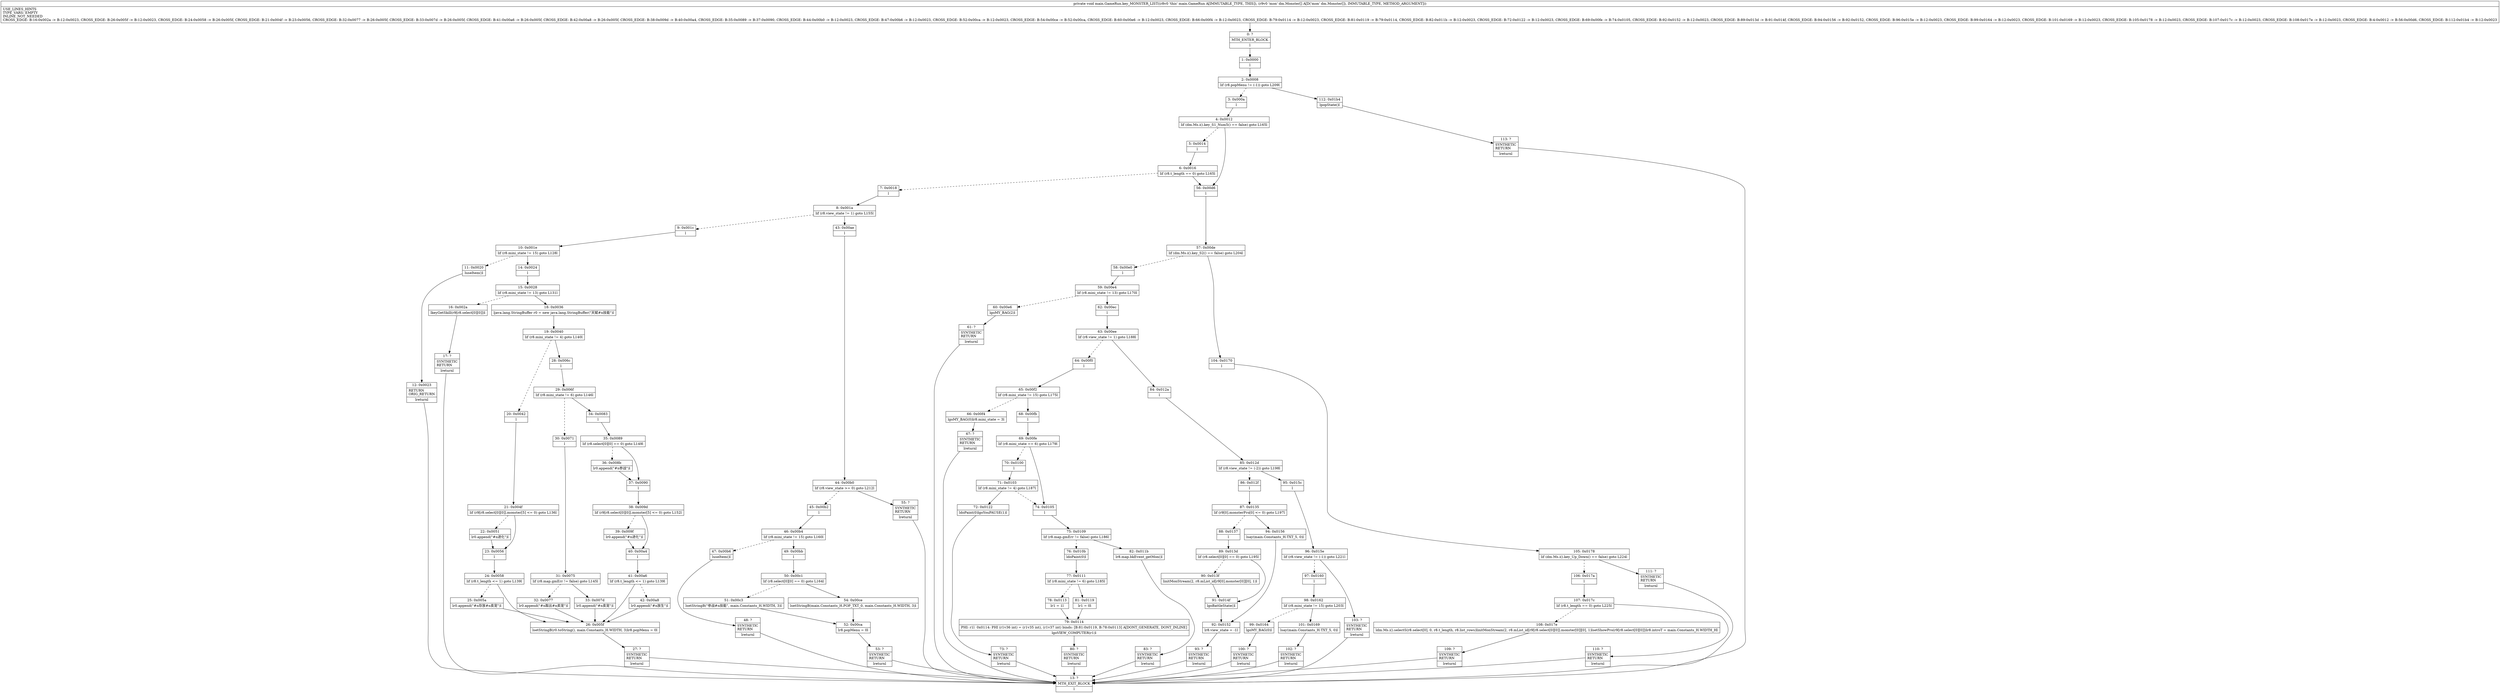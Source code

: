 digraph "CFG formain.GameRun.key_MONSTER_LIST([Ldm\/Monster;)V" {
Node_0 [shape=record,label="{0\:\ ?|MTH_ENTER_BLOCK\l|l}"];
Node_1 [shape=record,label="{1\:\ 0x0000|l}"];
Node_2 [shape=record,label="{2\:\ 0x0008|lif (r8.popMenu != (\-1)) goto L209l}"];
Node_3 [shape=record,label="{3\:\ 0x000a|l}"];
Node_4 [shape=record,label="{4\:\ 0x0012|lif (dm.Ms.i().key_S1_Num5() == false) goto L165l}"];
Node_5 [shape=record,label="{5\:\ 0x0014|l}"];
Node_6 [shape=record,label="{6\:\ 0x0016|lif (r8.t_length == 0) goto L165l}"];
Node_7 [shape=record,label="{7\:\ 0x0018|l}"];
Node_8 [shape=record,label="{8\:\ 0x001a|lif (r8.view_state != 1) goto L155l}"];
Node_9 [shape=record,label="{9\:\ 0x001c|l}"];
Node_10 [shape=record,label="{10\:\ 0x001e|lif (r8.mini_state != 15) goto L128l}"];
Node_11 [shape=record,label="{11\:\ 0x0020|luseItem()l}"];
Node_12 [shape=record,label="{12\:\ 0x0023|RETURN\lORIG_RETURN\l|lreturnl}"];
Node_13 [shape=record,label="{13\:\ ?|MTH_EXIT_BLOCK\l|l}"];
Node_14 [shape=record,label="{14\:\ 0x0024|l}"];
Node_15 [shape=record,label="{15\:\ 0x0028|lif (r8.mini_state != 13) goto L131l}"];
Node_16 [shape=record,label="{16\:\ 0x002a|lkeyGetSkill(r9[r8.select[0][0]])l}"];
Node_17 [shape=record,label="{17\:\ ?|SYNTHETIC\lRETURN\l|lreturnl}"];
Node_18 [shape=record,label="{18\:\ 0x0036|ljava.lang.StringBuffer r0 = new java.lang.StringBuffer(\"天赋#n技能\")l}"];
Node_19 [shape=record,label="{19\:\ 0x0040|lif (r8.mini_state != 4) goto L140l}"];
Node_20 [shape=record,label="{20\:\ 0x0042|l}"];
Node_21 [shape=record,label="{21\:\ 0x004f|lif (r9[r8.select[0][0]].monster[5] \<= 0) goto L136l}"];
Node_22 [shape=record,label="{22\:\ 0x0051|lr0.append(\"#n进化\")l}"];
Node_23 [shape=record,label="{23\:\ 0x0056|l}"];
Node_24 [shape=record,label="{24\:\ 0x0058|lif (r8.t_length \<= 1) goto L139l}"];
Node_25 [shape=record,label="{25\:\ 0x005a|lr0.append(\"#n存放#n卖宠\")l}"];
Node_26 [shape=record,label="{26\:\ 0x005f|lsetStringB(r0.toString(), main.Constants_H.WIDTH, 3)lr8.popMenu = 0l}"];
Node_27 [shape=record,label="{27\:\ ?|SYNTHETIC\lRETURN\l|lreturnl}"];
Node_28 [shape=record,label="{28\:\ 0x006c|l}"];
Node_29 [shape=record,label="{29\:\ 0x006f|lif (r8.mini_state != 6) goto L146l}"];
Node_30 [shape=record,label="{30\:\ 0x0071|l}"];
Node_31 [shape=record,label="{31\:\ 0x0075|lif (r8.map.gmErr != false) goto L145l}"];
Node_32 [shape=record,label="{32\:\ 0x0077|lr0.append(\"#n取出#n卖宠\")l}"];
Node_33 [shape=record,label="{33\:\ 0x007d|lr0.append(\"#n卖宠\")l}"];
Node_34 [shape=record,label="{34\:\ 0x0083|l}"];
Node_35 [shape=record,label="{35\:\ 0x0089|lif (r8.select[0][0] == 0) goto L149l}"];
Node_36 [shape=record,label="{36\:\ 0x008b|lr0.append(\"#n参战\")l}"];
Node_37 [shape=record,label="{37\:\ 0x0090|l}"];
Node_38 [shape=record,label="{38\:\ 0x009d|lif (r9[r8.select[0][0]].monster[5] \<= 0) goto L152l}"];
Node_39 [shape=record,label="{39\:\ 0x009f|lr0.append(\"#n进化\")l}"];
Node_40 [shape=record,label="{40\:\ 0x00a4|l}"];
Node_41 [shape=record,label="{41\:\ 0x00a6|lif (r8.t_length \<= 1) goto L139l}"];
Node_42 [shape=record,label="{42\:\ 0x00a8|lr0.append(\"#n放生\")l}"];
Node_43 [shape=record,label="{43\:\ 0x00ae|l}"];
Node_44 [shape=record,label="{44\:\ 0x00b0|lif (r8.view_state \>= 0) goto L212l}"];
Node_45 [shape=record,label="{45\:\ 0x00b2|l}"];
Node_46 [shape=record,label="{46\:\ 0x00b4|lif (r8.mini_state != 15) goto L160l}"];
Node_47 [shape=record,label="{47\:\ 0x00b6|luseItem()l}"];
Node_48 [shape=record,label="{48\:\ ?|SYNTHETIC\lRETURN\l|lreturnl}"];
Node_49 [shape=record,label="{49\:\ 0x00bb|l}"];
Node_50 [shape=record,label="{50\:\ 0x00c1|lif (r8.select[0][0] == 0) goto L164l}"];
Node_51 [shape=record,label="{51\:\ 0x00c3|lsetStringB(\"参战#n技能\", main.Constants_H.WIDTH, 3)l}"];
Node_52 [shape=record,label="{52\:\ 0x00ca|lr8.popMenu = 0l}"];
Node_53 [shape=record,label="{53\:\ ?|SYNTHETIC\lRETURN\l|lreturnl}"];
Node_54 [shape=record,label="{54\:\ 0x00ce|lsetStringB(main.Constants_H.POP_TXT_0, main.Constants_H.WIDTH, 3)l}"];
Node_55 [shape=record,label="{55\:\ ?|SYNTHETIC\lRETURN\l|lreturnl}"];
Node_56 [shape=record,label="{56\:\ 0x00d6|l}"];
Node_57 [shape=record,label="{57\:\ 0x00de|lif (dm.Ms.i().key_S2() == false) goto L204l}"];
Node_58 [shape=record,label="{58\:\ 0x00e0|l}"];
Node_59 [shape=record,label="{59\:\ 0x00e4|lif (r8.mini_state != 13) goto L170l}"];
Node_60 [shape=record,label="{60\:\ 0x00e6|lgoMY_BAG(2)l}"];
Node_61 [shape=record,label="{61\:\ ?|SYNTHETIC\lRETURN\l|lreturnl}"];
Node_62 [shape=record,label="{62\:\ 0x00ec|l}"];
Node_63 [shape=record,label="{63\:\ 0x00ee|lif (r8.view_state != 1) goto L188l}"];
Node_64 [shape=record,label="{64\:\ 0x00f0|l}"];
Node_65 [shape=record,label="{65\:\ 0x00f2|lif (r8.mini_state != 15) goto L175l}"];
Node_66 [shape=record,label="{66\:\ 0x00f4|lgoMY_BAG(0)lr8.mini_state = 3l}"];
Node_67 [shape=record,label="{67\:\ ?|SYNTHETIC\lRETURN\l|lreturnl}"];
Node_68 [shape=record,label="{68\:\ 0x00fb|l}"];
Node_69 [shape=record,label="{69\:\ 0x00fe|lif (r8.mini_state == 6) goto L179l}"];
Node_70 [shape=record,label="{70\:\ 0x0100|l}"];
Node_71 [shape=record,label="{71\:\ 0x0103|lif (r8.mini_state != 4) goto L187l}"];
Node_72 [shape=record,label="{72\:\ 0x0122|ldoPaint(0)lgoYouPAUSE(1)l}"];
Node_73 [shape=record,label="{73\:\ ?|SYNTHETIC\lRETURN\l|lreturnl}"];
Node_74 [shape=record,label="{74\:\ 0x0105|l}"];
Node_75 [shape=record,label="{75\:\ 0x0109|lif (r8.map.gmErr != false) goto L186l}"];
Node_76 [shape=record,label="{76\:\ 0x010b|ldoPaint(0)l}"];
Node_77 [shape=record,label="{77\:\ 0x0111|lif (r8.mini_state != 6) goto L185l}"];
Node_78 [shape=record,label="{78\:\ 0x0113|lr1 = 1l}"];
Node_79 [shape=record,label="{79\:\ 0x0114|PHI: r1l  0x0114: PHI (r1v36 int) = (r1v35 int), (r1v37 int) binds: [B:81:0x0119, B:78:0x0113] A[DONT_GENERATE, DONT_INLINE]\l|lgoVIEW_COMPUTER(r1)l}"];
Node_80 [shape=record,label="{80\:\ ?|SYNTHETIC\lRETURN\l|lreturnl}"];
Node_81 [shape=record,label="{81\:\ 0x0119|lr1 = 0l}"];
Node_82 [shape=record,label="{82\:\ 0x011b|lr8.map.bkEvent_getMon()l}"];
Node_83 [shape=record,label="{83\:\ ?|SYNTHETIC\lRETURN\l|lreturnl}"];
Node_84 [shape=record,label="{84\:\ 0x012a|l}"];
Node_85 [shape=record,label="{85\:\ 0x012d|lif (r8.view_state != (\-2)) goto L198l}"];
Node_86 [shape=record,label="{86\:\ 0x012f|l}"];
Node_87 [shape=record,label="{87\:\ 0x0135|lif (r9[0].monsterPro[0] \<= 0) goto L197l}"];
Node_88 [shape=record,label="{88\:\ 0x0137|l}"];
Node_89 [shape=record,label="{89\:\ 0x013d|lif (r8.select[0][0] == 0) goto L195l}"];
Node_90 [shape=record,label="{90\:\ 0x013f|linitMonStream(2, r8.mList_id[r9[0].monster[0]][0], 1)l}"];
Node_91 [shape=record,label="{91\:\ 0x014f|lgoBattleState()l}"];
Node_92 [shape=record,label="{92\:\ 0x0152|lr8.view_state = \-1l}"];
Node_93 [shape=record,label="{93\:\ ?|SYNTHETIC\lRETURN\l|lreturnl}"];
Node_94 [shape=record,label="{94\:\ 0x0156|lsay(main.Constants_H.TXT_5, 0)l}"];
Node_95 [shape=record,label="{95\:\ 0x015c|l}"];
Node_96 [shape=record,label="{96\:\ 0x015e|lif (r8.view_state != (\-1)) goto L221l}"];
Node_97 [shape=record,label="{97\:\ 0x0160|l}"];
Node_98 [shape=record,label="{98\:\ 0x0162|lif (r8.mini_state != 15) goto L203l}"];
Node_99 [shape=record,label="{99\:\ 0x0164|lgoMY_BAG(0)l}"];
Node_100 [shape=record,label="{100\:\ ?|SYNTHETIC\lRETURN\l|lreturnl}"];
Node_101 [shape=record,label="{101\:\ 0x0169|lsay(main.Constants_H.TXT_5, 0)l}"];
Node_102 [shape=record,label="{102\:\ ?|SYNTHETIC\lRETURN\l|lreturnl}"];
Node_103 [shape=record,label="{103\:\ ?|SYNTHETIC\lRETURN\l|lreturnl}"];
Node_104 [shape=record,label="{104\:\ 0x0170|l}"];
Node_105 [shape=record,label="{105\:\ 0x0178|lif (dm.Ms.i().key_Up_Down() == false) goto L224l}"];
Node_106 [shape=record,label="{106\:\ 0x017a|l}"];
Node_107 [shape=record,label="{107\:\ 0x017c|lif (r8.t_length == 0) goto L225l}"];
Node_108 [shape=record,label="{108\:\ 0x017e|ldm.Ms.i().selectS(r8.select[0], 0, r8.t_length, r8.list_rows)linitMonStream(2, r8.mList_id[r9[r8.select[0][0]].monster[0]][0], 1)lsetShowPro(r9[r8.select[0][0]])lr8.introT = main.Constants_H.WIDTH_Hl}"];
Node_109 [shape=record,label="{109\:\ ?|SYNTHETIC\lRETURN\l|lreturnl}"];
Node_110 [shape=record,label="{110\:\ ?|SYNTHETIC\lRETURN\l|lreturnl}"];
Node_111 [shape=record,label="{111\:\ ?|SYNTHETIC\lRETURN\l|lreturnl}"];
Node_112 [shape=record,label="{112\:\ 0x01b4|lpopState()l}"];
Node_113 [shape=record,label="{113\:\ ?|SYNTHETIC\lRETURN\l|lreturnl}"];
MethodNode[shape=record,label="{private void main.GameRun.key_MONSTER_LIST((r8v0 'this' main.GameRun A[IMMUTABLE_TYPE, THIS]), (r9v0 'mon' dm.Monster[] A[D('mon' dm.Monster[]), IMMUTABLE_TYPE, METHOD_ARGUMENT]))  | USE_LINES_HINTS\lTYPE_VARS: EMPTY\lINLINE_NOT_NEEDED\lCROSS_EDGE: B:16:0x002a \-\> B:12:0x0023, CROSS_EDGE: B:26:0x005f \-\> B:12:0x0023, CROSS_EDGE: B:24:0x0058 \-\> B:26:0x005f, CROSS_EDGE: B:21:0x004f \-\> B:23:0x0056, CROSS_EDGE: B:32:0x0077 \-\> B:26:0x005f, CROSS_EDGE: B:33:0x007d \-\> B:26:0x005f, CROSS_EDGE: B:41:0x00a6 \-\> B:26:0x005f, CROSS_EDGE: B:42:0x00a8 \-\> B:26:0x005f, CROSS_EDGE: B:38:0x009d \-\> B:40:0x00a4, CROSS_EDGE: B:35:0x0089 \-\> B:37:0x0090, CROSS_EDGE: B:44:0x00b0 \-\> B:12:0x0023, CROSS_EDGE: B:47:0x00b6 \-\> B:12:0x0023, CROSS_EDGE: B:52:0x00ca \-\> B:12:0x0023, CROSS_EDGE: B:54:0x00ce \-\> B:52:0x00ca, CROSS_EDGE: B:60:0x00e6 \-\> B:12:0x0023, CROSS_EDGE: B:66:0x00f4 \-\> B:12:0x0023, CROSS_EDGE: B:79:0x0114 \-\> B:12:0x0023, CROSS_EDGE: B:81:0x0119 \-\> B:79:0x0114, CROSS_EDGE: B:82:0x011b \-\> B:12:0x0023, CROSS_EDGE: B:72:0x0122 \-\> B:12:0x0023, CROSS_EDGE: B:69:0x00fe \-\> B:74:0x0105, CROSS_EDGE: B:92:0x0152 \-\> B:12:0x0023, CROSS_EDGE: B:89:0x013d \-\> B:91:0x014f, CROSS_EDGE: B:94:0x0156 \-\> B:92:0x0152, CROSS_EDGE: B:96:0x015e \-\> B:12:0x0023, CROSS_EDGE: B:99:0x0164 \-\> B:12:0x0023, CROSS_EDGE: B:101:0x0169 \-\> B:12:0x0023, CROSS_EDGE: B:105:0x0178 \-\> B:12:0x0023, CROSS_EDGE: B:107:0x017c \-\> B:12:0x0023, CROSS_EDGE: B:108:0x017e \-\> B:12:0x0023, CROSS_EDGE: B:4:0x0012 \-\> B:56:0x00d6, CROSS_EDGE: B:112:0x01b4 \-\> B:12:0x0023\l}"];
MethodNode -> Node_0;
Node_0 -> Node_1;
Node_1 -> Node_2;
Node_2 -> Node_3[style=dashed];
Node_2 -> Node_112;
Node_3 -> Node_4;
Node_4 -> Node_5[style=dashed];
Node_4 -> Node_56;
Node_5 -> Node_6;
Node_6 -> Node_7[style=dashed];
Node_6 -> Node_56;
Node_7 -> Node_8;
Node_8 -> Node_9[style=dashed];
Node_8 -> Node_43;
Node_9 -> Node_10;
Node_10 -> Node_11[style=dashed];
Node_10 -> Node_14;
Node_11 -> Node_12;
Node_12 -> Node_13;
Node_14 -> Node_15;
Node_15 -> Node_16[style=dashed];
Node_15 -> Node_18;
Node_16 -> Node_17;
Node_17 -> Node_13;
Node_18 -> Node_19;
Node_19 -> Node_20[style=dashed];
Node_19 -> Node_28;
Node_20 -> Node_21;
Node_21 -> Node_22[style=dashed];
Node_21 -> Node_23;
Node_22 -> Node_23;
Node_23 -> Node_24;
Node_24 -> Node_25[style=dashed];
Node_24 -> Node_26;
Node_25 -> Node_26;
Node_26 -> Node_27;
Node_27 -> Node_13;
Node_28 -> Node_29;
Node_29 -> Node_30[style=dashed];
Node_29 -> Node_34;
Node_30 -> Node_31;
Node_31 -> Node_32[style=dashed];
Node_31 -> Node_33;
Node_32 -> Node_26;
Node_33 -> Node_26;
Node_34 -> Node_35;
Node_35 -> Node_36[style=dashed];
Node_35 -> Node_37;
Node_36 -> Node_37;
Node_37 -> Node_38;
Node_38 -> Node_39[style=dashed];
Node_38 -> Node_40;
Node_39 -> Node_40;
Node_40 -> Node_41;
Node_41 -> Node_26;
Node_41 -> Node_42[style=dashed];
Node_42 -> Node_26;
Node_43 -> Node_44;
Node_44 -> Node_45[style=dashed];
Node_44 -> Node_55;
Node_45 -> Node_46;
Node_46 -> Node_47[style=dashed];
Node_46 -> Node_49;
Node_47 -> Node_48;
Node_48 -> Node_13;
Node_49 -> Node_50;
Node_50 -> Node_51[style=dashed];
Node_50 -> Node_54;
Node_51 -> Node_52;
Node_52 -> Node_53;
Node_53 -> Node_13;
Node_54 -> Node_52;
Node_55 -> Node_13;
Node_56 -> Node_57;
Node_57 -> Node_58[style=dashed];
Node_57 -> Node_104;
Node_58 -> Node_59;
Node_59 -> Node_60[style=dashed];
Node_59 -> Node_62;
Node_60 -> Node_61;
Node_61 -> Node_13;
Node_62 -> Node_63;
Node_63 -> Node_64[style=dashed];
Node_63 -> Node_84;
Node_64 -> Node_65;
Node_65 -> Node_66[style=dashed];
Node_65 -> Node_68;
Node_66 -> Node_67;
Node_67 -> Node_13;
Node_68 -> Node_69;
Node_69 -> Node_70[style=dashed];
Node_69 -> Node_74;
Node_70 -> Node_71;
Node_71 -> Node_74[style=dashed];
Node_71 -> Node_72;
Node_72 -> Node_73;
Node_73 -> Node_13;
Node_74 -> Node_75;
Node_75 -> Node_76[style=dashed];
Node_75 -> Node_82;
Node_76 -> Node_77;
Node_77 -> Node_78[style=dashed];
Node_77 -> Node_81;
Node_78 -> Node_79;
Node_79 -> Node_80;
Node_80 -> Node_13;
Node_81 -> Node_79;
Node_82 -> Node_83;
Node_83 -> Node_13;
Node_84 -> Node_85;
Node_85 -> Node_86[style=dashed];
Node_85 -> Node_95;
Node_86 -> Node_87;
Node_87 -> Node_88[style=dashed];
Node_87 -> Node_94;
Node_88 -> Node_89;
Node_89 -> Node_90[style=dashed];
Node_89 -> Node_91;
Node_90 -> Node_91;
Node_91 -> Node_92;
Node_92 -> Node_93;
Node_93 -> Node_13;
Node_94 -> Node_92;
Node_95 -> Node_96;
Node_96 -> Node_97[style=dashed];
Node_96 -> Node_103;
Node_97 -> Node_98;
Node_98 -> Node_99[style=dashed];
Node_98 -> Node_101;
Node_99 -> Node_100;
Node_100 -> Node_13;
Node_101 -> Node_102;
Node_102 -> Node_13;
Node_103 -> Node_13;
Node_104 -> Node_105;
Node_105 -> Node_106[style=dashed];
Node_105 -> Node_111;
Node_106 -> Node_107;
Node_107 -> Node_108[style=dashed];
Node_107 -> Node_110;
Node_108 -> Node_109;
Node_109 -> Node_13;
Node_110 -> Node_13;
Node_111 -> Node_13;
Node_112 -> Node_113;
Node_113 -> Node_13;
}

